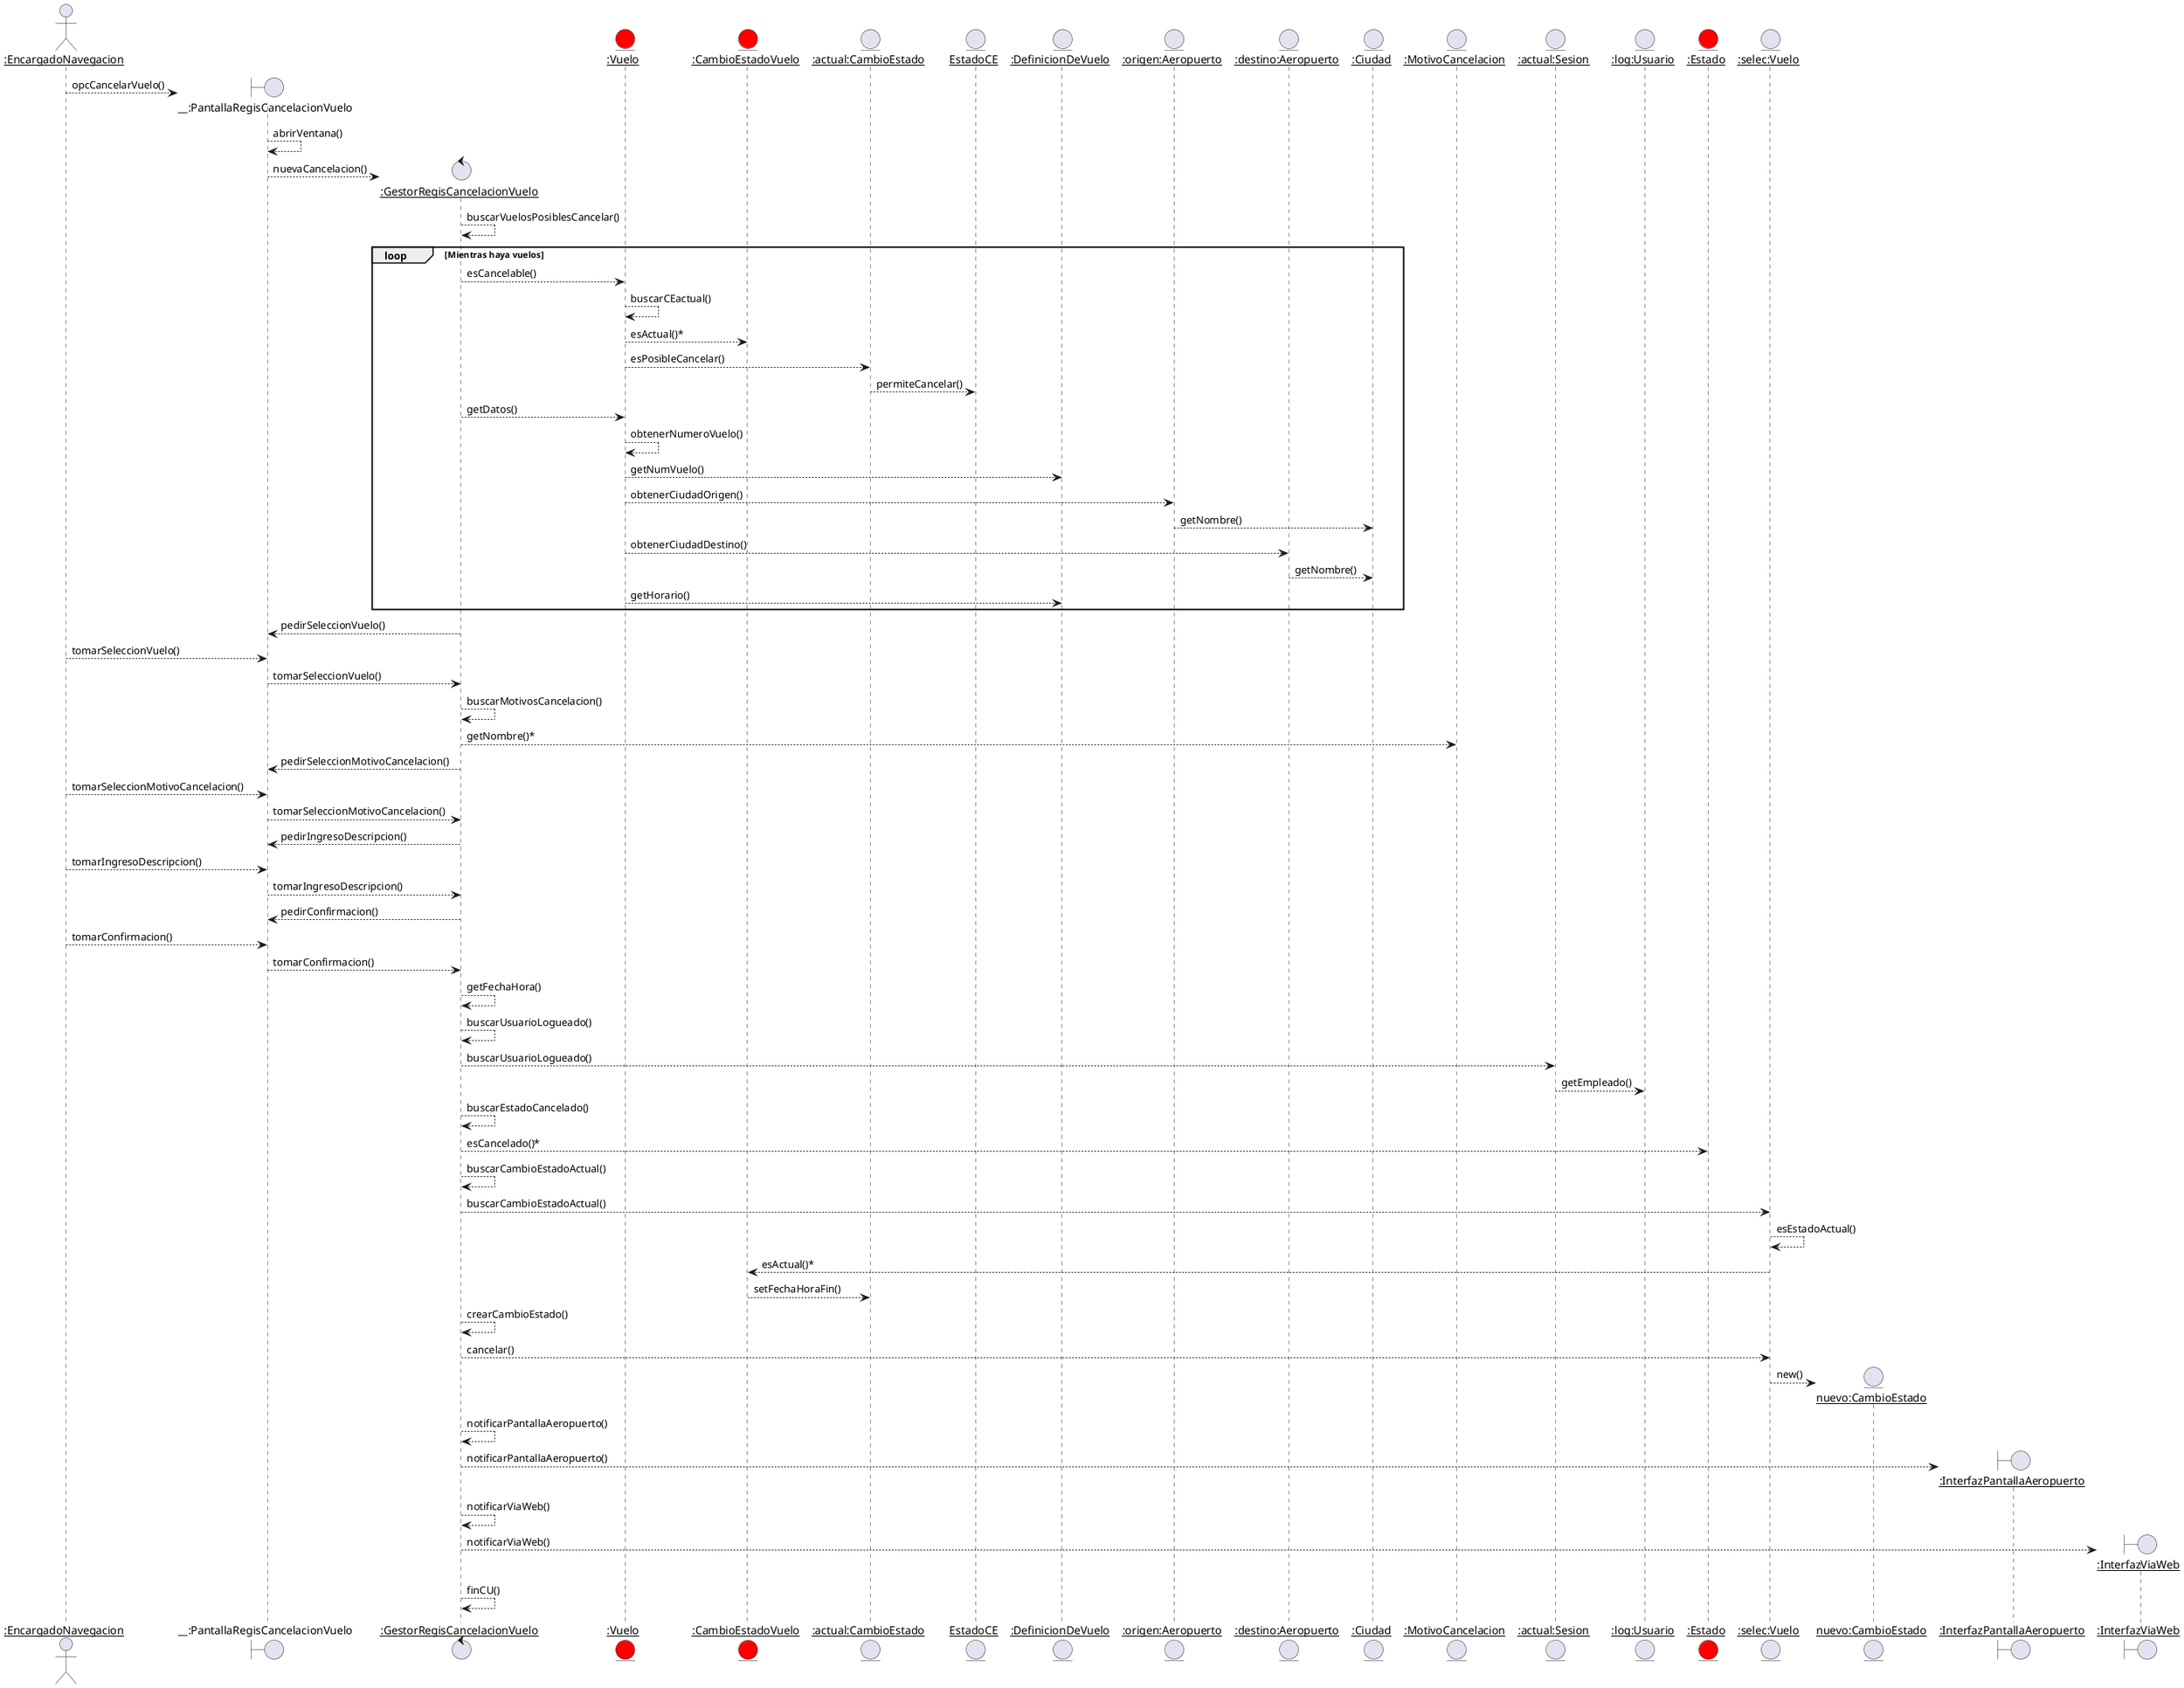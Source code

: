 @startuml secuencia

actor "__:EncargadoNavegacion__" as EN 

create boundary "__:PantallaRegisCancelacionVuelo" as PRCV 
EN --> PRCV : opcCancelarVuelo()

PRCV --> PRCV :abrirVentana()
create control "__:GestorRegisCancelacionVuelo__" as GRCV 

PRCV --> GRCV : nuevaCancelacion()

GRCV --> GRCV :buscarVuelosPosiblesCancelar()

entity "__:Vuelo__" as V #Red
entity "__:CambioEstadoVuelo__" as CEV #red
entity "__:actual:CambioEstado__" as aCE
entity "__EstadoCE__" as E 
group loop [Mientras haya vuelos]
    GRCV --> V: esCancelable()
    V --> V : buscarCEactual()
    V --> CEV : esActual()*
    V --> aCE : esPosibleCancelar()
    aCE --> E : permiteCancelar()

    GRCV --> V : getDatos()
    V --> V : obtenerNumeroVuelo()
    entity "__:DefinicionDeVuelo__" as DV 
    V --> DV : getNumVuelo()

    entity "__:origen:Aeropuerto__" as oA 
    entity "__:destino:Aeropuerto__" as dA 
    entity "__:Ciudad__" as C 
    V --> oA : obtenerCiudadOrigen()
    oA --> C : getNombre()

    V --> dA : obtenerCiudadDestino()
    dA --> C : getNombre()

    V --> DV : getHorario()
end

GRCV --> PRCV : pedirSeleccionVuelo()
EN --> PRCV : tomarSeleccionVuelo()
PRCV --> GRCV : tomarSeleccionVuelo()

GRCV --> GRCV : buscarMotivosCancelacion()
entity "__:MotivoCancelacion__" as MT 

GRCV --> MT : getNombre()*

GRCV --> PRCV : pedirSeleccionMotivoCancelacion()
EN --> PRCV : tomarSeleccionMotivoCancelacion()
PRCV --> GRCV : tomarSeleccionMotivoCancelacion()

GRCV --> PRCV : pedirIngresoDescripcion()
EN --> PRCV : tomarIngresoDescripcion()
PRCV --> GRCV : tomarIngresoDescripcion()

GRCV --> PRCV : pedirConfirmacion()
EN --> PRCV : tomarConfirmacion()
PRCV --> GRCV : tomarConfirmacion()

GRCV --> GRCV : getFechaHora()

GRCV --> GRCV : buscarUsuarioLogueado()
entity "__:actual:Sesion__" as actualS
entity "__:log:Usuario__" as lU 

GRCV --> actualS : buscarUsuarioLogueado()
actualS --> lU : getEmpleado()

GRCV --> GRCV : buscarEstadoCancelado()
entity "__:Estado__" as Estado #red
GRCV --> Estado : esCancelado()*

entity "__:selec:Vuelo__" as sV 

GRCV --> GRCV : buscarCambioEstadoActual()

GRCV --> sV : buscarCambioEstadoActual()
sV --> sV: esEstadoActual()

sV --> CEV : esActual()*
CEV --> aCE : setFechaHoraFin()

GRCV --> GRCV : crearCambioEstado()
GRCV --> sV : cancelar()
create entity "__nuevo:CambioEstado__" as nCE 
sV --> nCE : new()

GRCV --> GRCV : notificarPantallaAeropuerto()
create boundary "__:InterfazPantallaAeropuerto__" as IPE 
GRCV --> IPE : notificarPantallaAeropuerto()
GRCV --> GRCV : notificarViaWeb()

create boundary "__:InterfazViaWeb__" as IVW 
GRCV --> IVW : notificarViaWeb()

GRCV --> GRCV : finCU()
@enduml